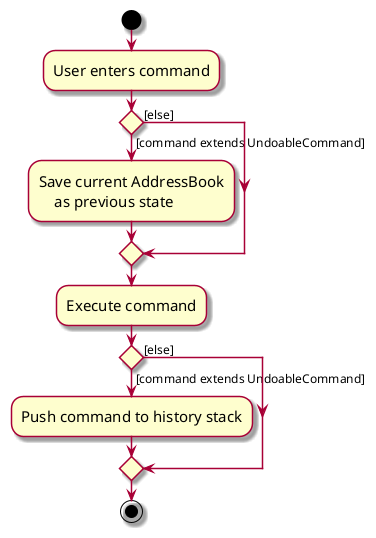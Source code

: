 @startuml
skin rose
skinparam ActivityFontSize 15
skinparam ArrowFontSize 12
start
:User enters command;

'Since the beta syntax does not support placing the condition outside the
'diamond we place it as the true branch instead.

if () then ([command extends UndoableCommand])
    :Save current AddressBook
        as previous state;
else ([else])
endif
    :Execute command;
if () then ([command extends UndoableCommand])
    :Push command to history stack;
else ([else])
endif
stop
@enduml
